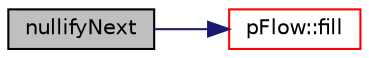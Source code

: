 digraph "nullifyNext"
{
 // LATEX_PDF_SIZE
  edge [fontname="Helvetica",fontsize="10",labelfontname="Helvetica",labelfontsize="10"];
  node [fontname="Helvetica",fontsize="10",shape=record];
  rankdir="LR";
  Node1 [label="nullifyNext",height=0.2,width=0.4,color="black", fillcolor="grey75", style="filled", fontcolor="black",tooltip=" "];
  Node1 -> Node2 [color="midnightblue",fontsize="10",style="solid",fontname="Helvetica"];
  Node2 [label="pFlow::fill",height=0.2,width=0.4,color="red", fillcolor="white", style="filled",URL="$namespacepFlow.html#a36d8f6f405716742d4830920f6db371c",tooltip=" "];
}
